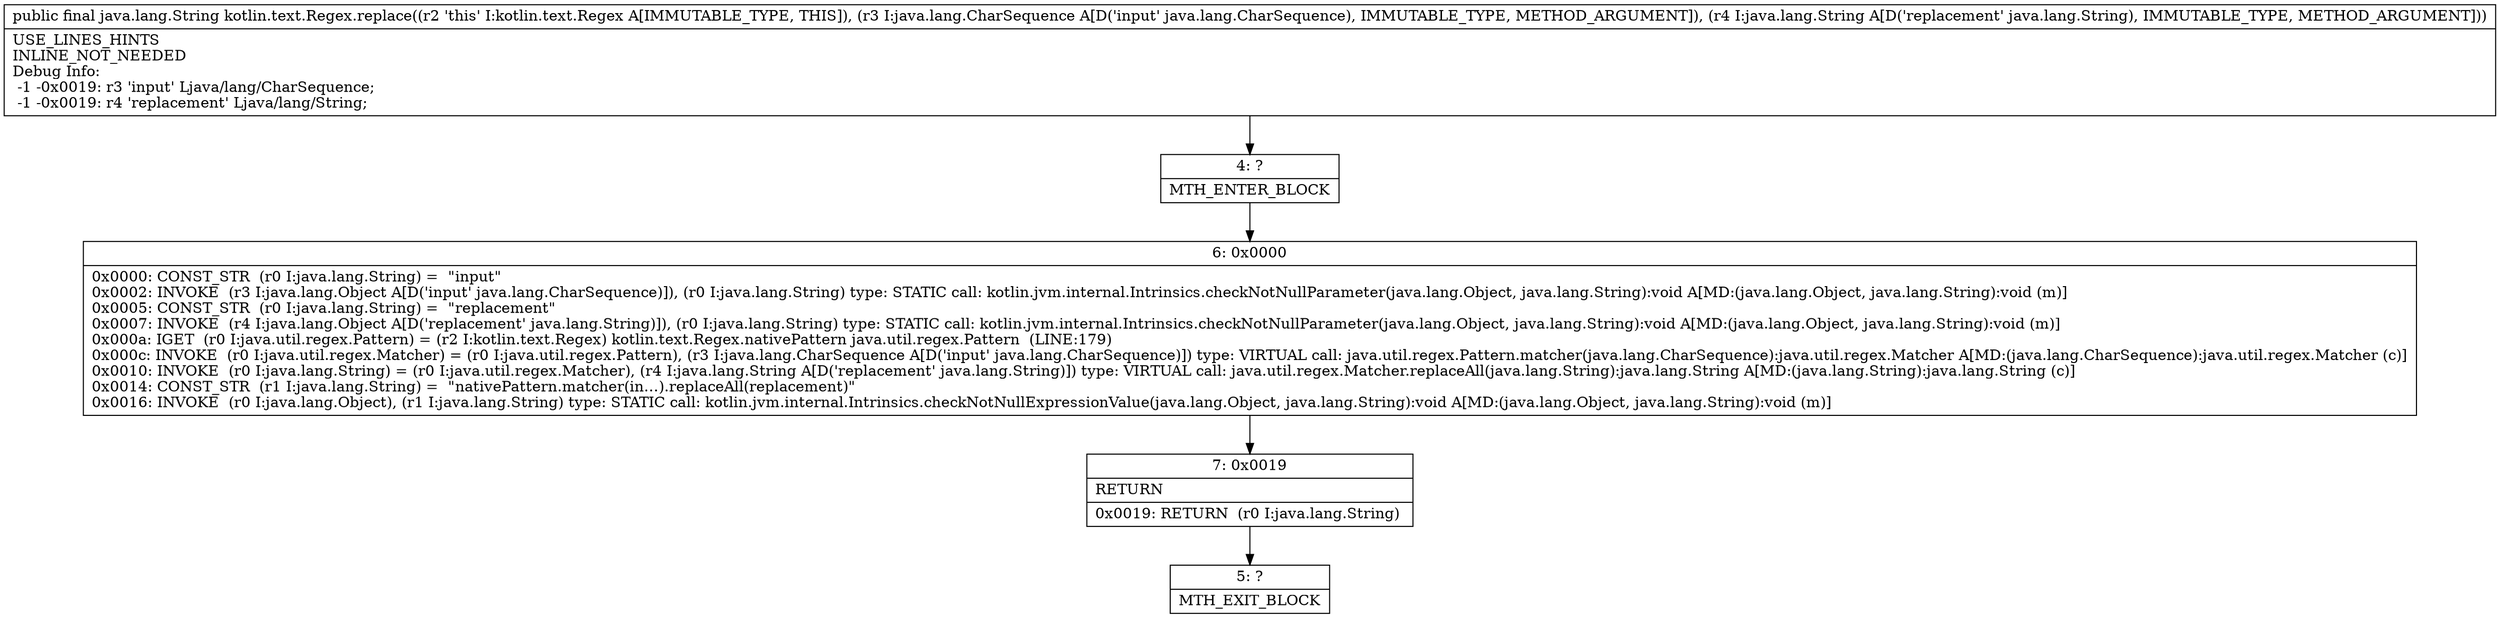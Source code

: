 digraph "CFG forkotlin.text.Regex.replace(Ljava\/lang\/CharSequence;Ljava\/lang\/String;)Ljava\/lang\/String;" {
Node_4 [shape=record,label="{4\:\ ?|MTH_ENTER_BLOCK\l}"];
Node_6 [shape=record,label="{6\:\ 0x0000|0x0000: CONST_STR  (r0 I:java.lang.String) =  \"input\" \l0x0002: INVOKE  (r3 I:java.lang.Object A[D('input' java.lang.CharSequence)]), (r0 I:java.lang.String) type: STATIC call: kotlin.jvm.internal.Intrinsics.checkNotNullParameter(java.lang.Object, java.lang.String):void A[MD:(java.lang.Object, java.lang.String):void (m)]\l0x0005: CONST_STR  (r0 I:java.lang.String) =  \"replacement\" \l0x0007: INVOKE  (r4 I:java.lang.Object A[D('replacement' java.lang.String)]), (r0 I:java.lang.String) type: STATIC call: kotlin.jvm.internal.Intrinsics.checkNotNullParameter(java.lang.Object, java.lang.String):void A[MD:(java.lang.Object, java.lang.String):void (m)]\l0x000a: IGET  (r0 I:java.util.regex.Pattern) = (r2 I:kotlin.text.Regex) kotlin.text.Regex.nativePattern java.util.regex.Pattern  (LINE:179)\l0x000c: INVOKE  (r0 I:java.util.regex.Matcher) = (r0 I:java.util.regex.Pattern), (r3 I:java.lang.CharSequence A[D('input' java.lang.CharSequence)]) type: VIRTUAL call: java.util.regex.Pattern.matcher(java.lang.CharSequence):java.util.regex.Matcher A[MD:(java.lang.CharSequence):java.util.regex.Matcher (c)]\l0x0010: INVOKE  (r0 I:java.lang.String) = (r0 I:java.util.regex.Matcher), (r4 I:java.lang.String A[D('replacement' java.lang.String)]) type: VIRTUAL call: java.util.regex.Matcher.replaceAll(java.lang.String):java.lang.String A[MD:(java.lang.String):java.lang.String (c)]\l0x0014: CONST_STR  (r1 I:java.lang.String) =  \"nativePattern.matcher(in…).replaceAll(replacement)\" \l0x0016: INVOKE  (r0 I:java.lang.Object), (r1 I:java.lang.String) type: STATIC call: kotlin.jvm.internal.Intrinsics.checkNotNullExpressionValue(java.lang.Object, java.lang.String):void A[MD:(java.lang.Object, java.lang.String):void (m)]\l}"];
Node_7 [shape=record,label="{7\:\ 0x0019|RETURN\l|0x0019: RETURN  (r0 I:java.lang.String) \l}"];
Node_5 [shape=record,label="{5\:\ ?|MTH_EXIT_BLOCK\l}"];
MethodNode[shape=record,label="{public final java.lang.String kotlin.text.Regex.replace((r2 'this' I:kotlin.text.Regex A[IMMUTABLE_TYPE, THIS]), (r3 I:java.lang.CharSequence A[D('input' java.lang.CharSequence), IMMUTABLE_TYPE, METHOD_ARGUMENT]), (r4 I:java.lang.String A[D('replacement' java.lang.String), IMMUTABLE_TYPE, METHOD_ARGUMENT]))  | USE_LINES_HINTS\lINLINE_NOT_NEEDED\lDebug Info:\l  \-1 \-0x0019: r3 'input' Ljava\/lang\/CharSequence;\l  \-1 \-0x0019: r4 'replacement' Ljava\/lang\/String;\l}"];
MethodNode -> Node_4;Node_4 -> Node_6;
Node_6 -> Node_7;
Node_7 -> Node_5;
}

